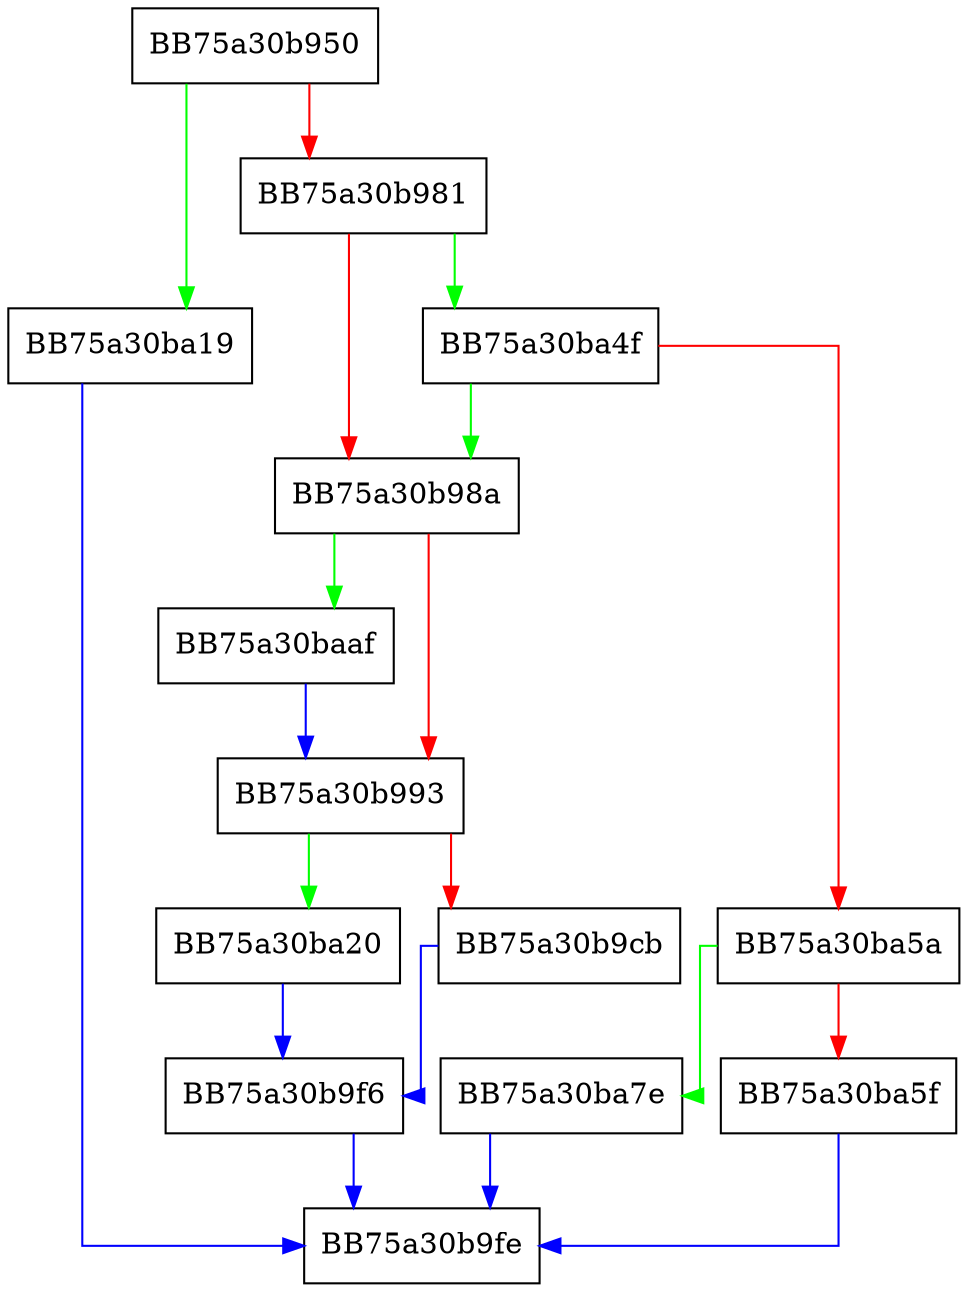 digraph movx_reg_ii {
  node [shape="box"];
  graph [splines=ortho];
  BB75a30b950 -> BB75a30ba19 [color="green"];
  BB75a30b950 -> BB75a30b981 [color="red"];
  BB75a30b981 -> BB75a30ba4f [color="green"];
  BB75a30b981 -> BB75a30b98a [color="red"];
  BB75a30b98a -> BB75a30baaf [color="green"];
  BB75a30b98a -> BB75a30b993 [color="red"];
  BB75a30b993 -> BB75a30ba20 [color="green"];
  BB75a30b993 -> BB75a30b9cb [color="red"];
  BB75a30b9cb -> BB75a30b9f6 [color="blue"];
  BB75a30b9f6 -> BB75a30b9fe [color="blue"];
  BB75a30ba19 -> BB75a30b9fe [color="blue"];
  BB75a30ba20 -> BB75a30b9f6 [color="blue"];
  BB75a30ba4f -> BB75a30b98a [color="green"];
  BB75a30ba4f -> BB75a30ba5a [color="red"];
  BB75a30ba5a -> BB75a30ba7e [color="green"];
  BB75a30ba5a -> BB75a30ba5f [color="red"];
  BB75a30ba5f -> BB75a30b9fe [color="blue"];
  BB75a30ba7e -> BB75a30b9fe [color="blue"];
  BB75a30baaf -> BB75a30b993 [color="blue"];
}